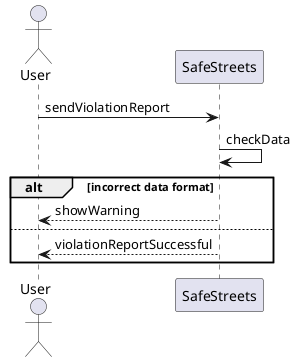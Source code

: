 @startuml rasd_sequence_diagram_uc_1_3
skinparam Shadowing false

actor User as U
participant SafeStreets as SS

U -> SS : sendViolationReport
SS -> SS : checkData

alt incorrect data format
SS --> U : showWarning
else 
SS --> U : violationReportSuccessful
end


@enduml